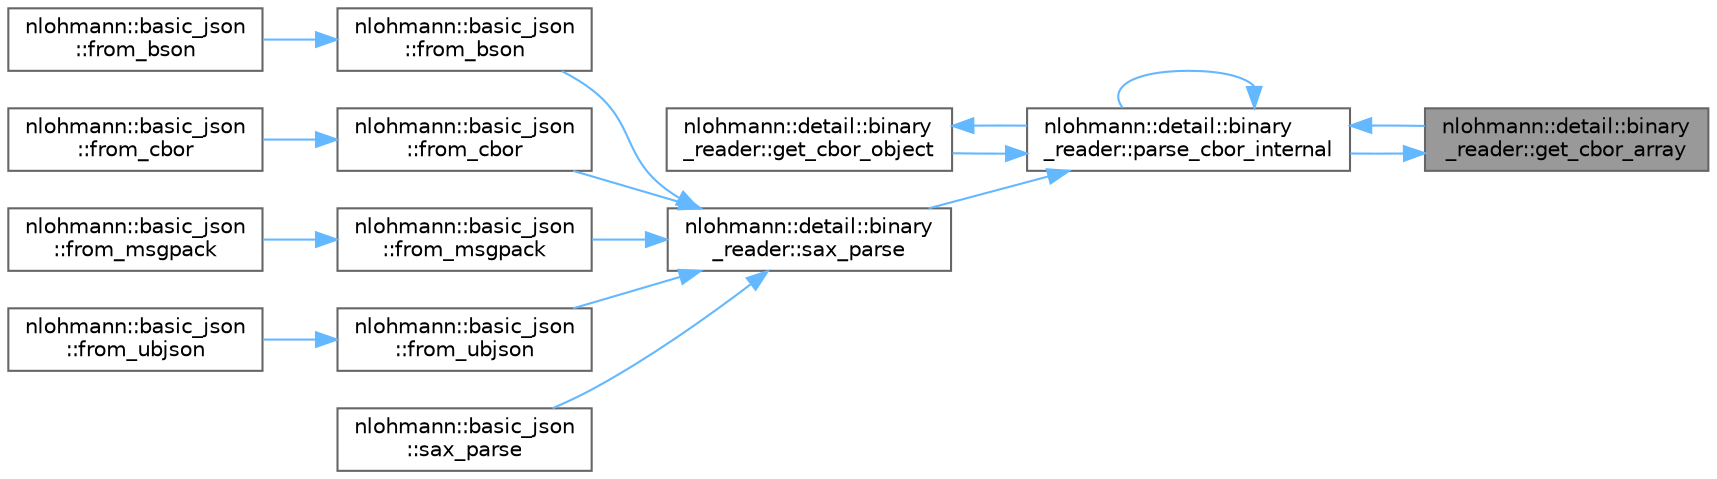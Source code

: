 digraph "nlohmann::detail::binary_reader::get_cbor_array"
{
 // LATEX_PDF_SIZE
  bgcolor="transparent";
  edge [fontname=Helvetica,fontsize=10,labelfontname=Helvetica,labelfontsize=10];
  node [fontname=Helvetica,fontsize=10,shape=box,height=0.2,width=0.4];
  rankdir="RL";
  Node1 [label="nlohmann::detail::binary\l_reader::get_cbor_array",height=0.2,width=0.4,color="gray40", fillcolor="grey60", style="filled", fontcolor="black",tooltip=" "];
  Node1 -> Node2 [dir="back",color="steelblue1",style="solid"];
  Node2 [label="nlohmann::detail::binary\l_reader::parse_cbor_internal",height=0.2,width=0.4,color="grey40", fillcolor="white", style="filled",URL="$a01995.html#a4e4accd5a2a41bfb2f18a8a0fcc9421c",tooltip=" "];
  Node2 -> Node1 [dir="back",color="steelblue1",style="solid"];
  Node2 -> Node3 [dir="back",color="steelblue1",style="solid"];
  Node3 [label="nlohmann::detail::binary\l_reader::get_cbor_object",height=0.2,width=0.4,color="grey40", fillcolor="white", style="filled",URL="$a01995.html#a47092a2195bf9cd3cdb4dda67cc404ed",tooltip=" "];
  Node3 -> Node2 [dir="back",color="steelblue1",style="solid"];
  Node2 -> Node2 [dir="back",color="steelblue1",style="solid"];
  Node2 -> Node4 [dir="back",color="steelblue1",style="solid"];
  Node4 [label="nlohmann::detail::binary\l_reader::sax_parse",height=0.2,width=0.4,color="grey40", fillcolor="white", style="filled",URL="$a01995.html#ab4afd9ee276bbb15a0f898061aad94dd",tooltip=" "];
  Node4 -> Node5 [dir="back",color="steelblue1",style="solid"];
  Node5 [label="nlohmann::basic_json\l::from_bson",height=0.2,width=0.4,color="grey40", fillcolor="white", style="filled",URL="$a01659.html#a4e02793f2691aa29ab7cb69fddafbf5c",tooltip="Create a JSON value from an input in BSON format."];
  Node5 -> Node6 [dir="back",color="steelblue1",style="solid"];
  Node6 [label="nlohmann::basic_json\l::from_bson",height=0.2,width=0.4,color="grey40", fillcolor="white", style="filled",URL="$a01659.html#ae2612581e4788ddffc2f45d5e4cc04fc",tooltip=" "];
  Node4 -> Node7 [dir="back",color="steelblue1",style="solid"];
  Node7 [label="nlohmann::basic_json\l::from_cbor",height=0.2,width=0.4,color="grey40", fillcolor="white", style="filled",URL="$a01659.html#a44dd5635fb2da4710f6cd6e42b72773f",tooltip="create a JSON value from an input in CBOR format"];
  Node7 -> Node8 [dir="back",color="steelblue1",style="solid"];
  Node8 [label="nlohmann::basic_json\l::from_cbor",height=0.2,width=0.4,color="grey40", fillcolor="white", style="filled",URL="$a01659.html#a188755c8cda27e2afb03c016c14125d8",tooltip=" "];
  Node4 -> Node9 [dir="back",color="steelblue1",style="solid"];
  Node9 [label="nlohmann::basic_json\l::from_msgpack",height=0.2,width=0.4,color="grey40", fillcolor="white", style="filled",URL="$a01659.html#adbcab52fca1e25b3311ef14e71a57590",tooltip="create a JSON value from an input in MessagePack format"];
  Node9 -> Node10 [dir="back",color="steelblue1",style="solid"];
  Node10 [label="nlohmann::basic_json\l::from_msgpack",height=0.2,width=0.4,color="grey40", fillcolor="white", style="filled",URL="$a01659.html#a0d69d3102639759d5202a6f764760d23",tooltip=" "];
  Node4 -> Node11 [dir="back",color="steelblue1",style="solid"];
  Node11 [label="nlohmann::basic_json\l::from_ubjson",height=0.2,width=0.4,color="grey40", fillcolor="white", style="filled",URL="$a01659.html#aa81f62db69978b90ff701f05c72e03a7",tooltip="create a JSON value from an input in UBJSON format"];
  Node11 -> Node12 [dir="back",color="steelblue1",style="solid"];
  Node12 [label="nlohmann::basic_json\l::from_ubjson",height=0.2,width=0.4,color="grey40", fillcolor="white", style="filled",URL="$a01659.html#ab6eeda23c34cee79d8d72f1a8691a8de",tooltip=" "];
  Node4 -> Node13 [dir="back",color="steelblue1",style="solid"];
  Node13 [label="nlohmann::basic_json\l::sax_parse",height=0.2,width=0.4,color="grey40", fillcolor="white", style="filled",URL="$a01659.html#a12b382c6407da5543827ce4b24bb5008",tooltip="generate SAX events"];
}
